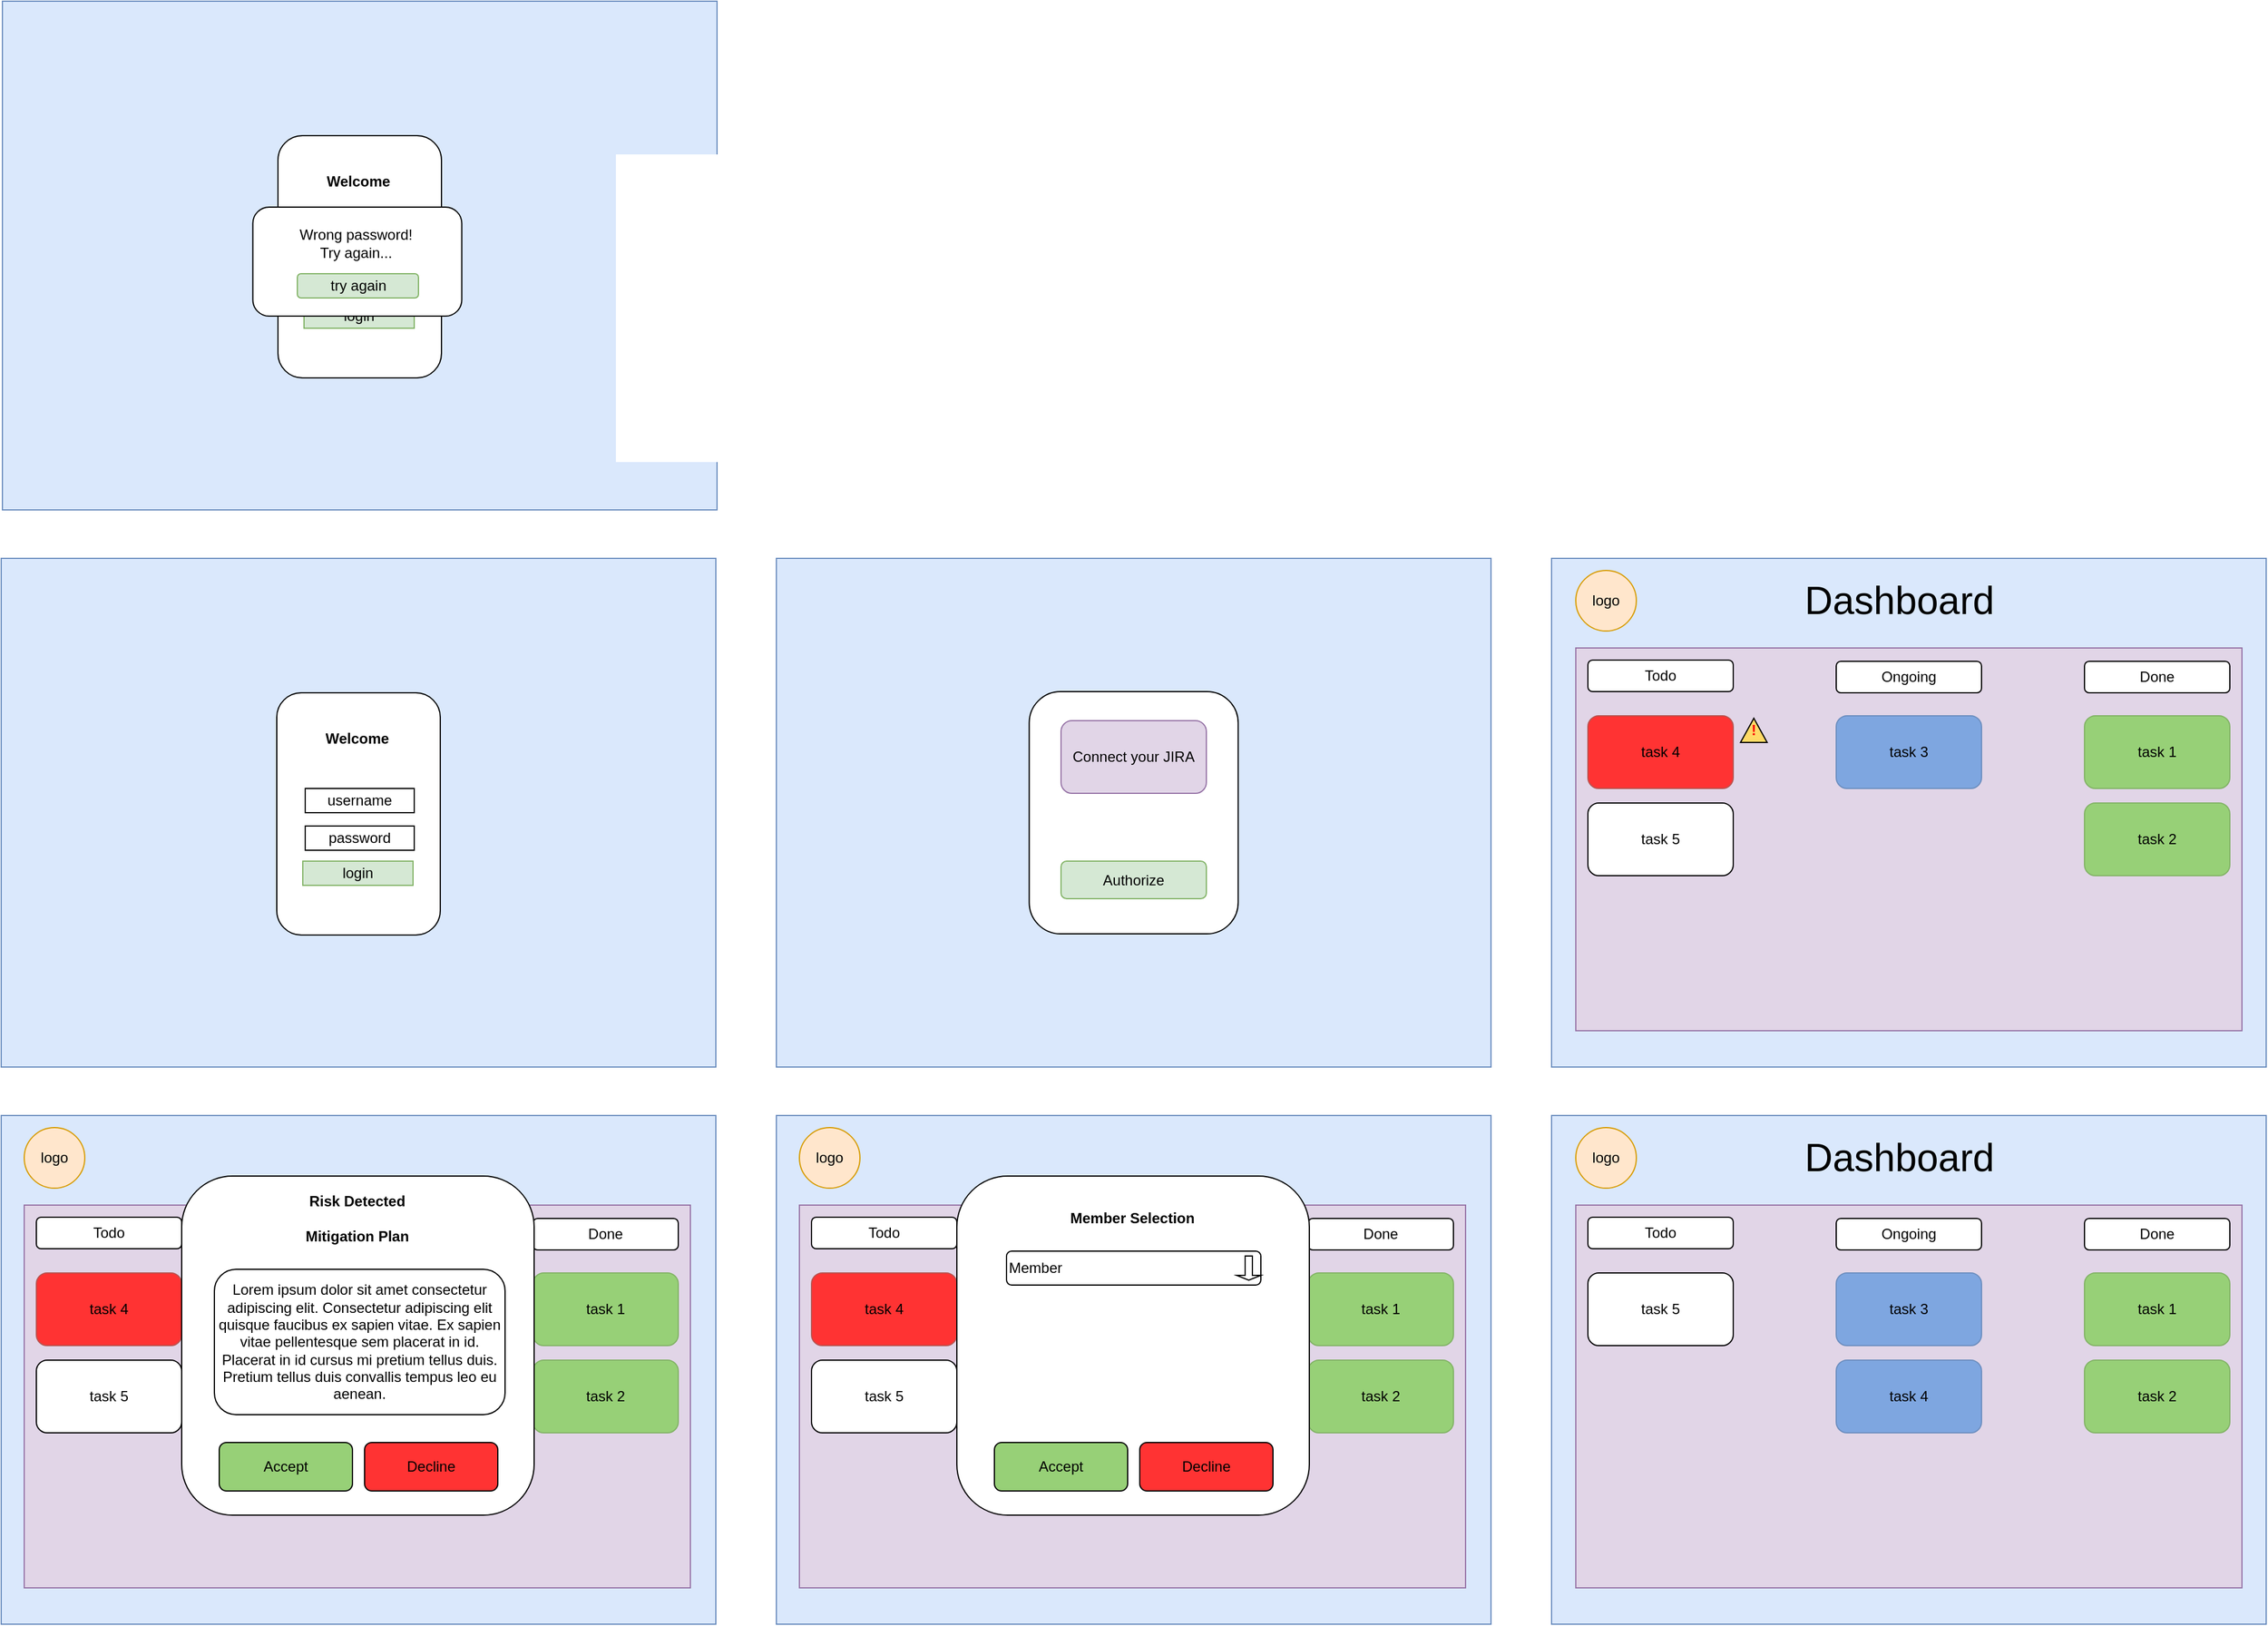 <mxfile version="28.1.0">
  <diagram name="Page-1" id="VqDgL3Xh2LhGNzMud35-">
    <mxGraphModel dx="1509" dy="2027" grid="1" gridSize="10" guides="1" tooltips="1" connect="1" arrows="1" fold="1" page="1" pageScale="1" pageWidth="850" pageHeight="1100" math="0" shadow="0">
      <root>
        <mxCell id="0" />
        <mxCell id="1" parent="0" />
        <mxCell id="_iMaxltSltyhO5bxiZkw-54" value="&lt;font style=&quot;font-size: 32px;&quot;&gt;Dashboard&lt;/font&gt;" style="text;strokeColor=none;fillColor=none;align=left;verticalAlign=middle;spacingLeft=4;spacingRight=4;overflow=hidden;points=[[0,0.5],[1,0.5]];portConstraint=eastwest;rotatable=0;whiteSpace=wrap;html=1;" vertex="1" parent="1">
          <mxGeometry x="246" y="560" width="200" height="50" as="geometry" />
        </mxCell>
        <mxCell id="_iMaxltSltyhO5bxiZkw-1" value="" style="rounded=0;whiteSpace=wrap;html=1;fillColor=#dae8fc;strokeColor=#6c8ebf;" vertex="1" parent="1">
          <mxGeometry x="30" y="80" width="590" height="420" as="geometry" />
        </mxCell>
        <mxCell id="_iMaxltSltyhO5bxiZkw-2" value="" style="rounded=0;whiteSpace=wrap;html=1;fillColor=#dae8fc;strokeColor=#6c8ebf;" vertex="1" parent="1">
          <mxGeometry x="670" y="80" width="590" height="420" as="geometry" />
        </mxCell>
        <mxCell id="_iMaxltSltyhO5bxiZkw-3" value="" style="rounded=0;whiteSpace=wrap;html=1;fillColor=#dae8fc;strokeColor=#6c8ebf;" vertex="1" parent="1">
          <mxGeometry x="1310" y="80" width="590" height="420" as="geometry" />
        </mxCell>
        <mxCell id="_iMaxltSltyhO5bxiZkw-4" value="" style="rounded=0;whiteSpace=wrap;html=1;fillColor=#dae8fc;strokeColor=#6c8ebf;" vertex="1" parent="1">
          <mxGeometry x="30" y="540" width="590" height="420" as="geometry" />
        </mxCell>
        <mxCell id="_iMaxltSltyhO5bxiZkw-5" value="" style="rounded=0;whiteSpace=wrap;html=1;" vertex="1" parent="1">
          <mxGeometry x="670" y="540" width="590" height="420" as="geometry" />
        </mxCell>
        <mxCell id="_iMaxltSltyhO5bxiZkw-6" value="" style="rounded=0;whiteSpace=wrap;html=1;" vertex="1" parent="1">
          <mxGeometry x="1310" y="540" width="590" height="420" as="geometry" />
        </mxCell>
        <mxCell id="_iMaxltSltyhO5bxiZkw-8" value="" style="rounded=1;whiteSpace=wrap;html=1;" vertex="1" parent="1">
          <mxGeometry x="257.5" y="191" width="135" height="200" as="geometry" />
        </mxCell>
        <mxCell id="_iMaxltSltyhO5bxiZkw-9" value="&lt;div align=&quot;center&quot;&gt;&lt;b&gt;Welcome&lt;/b&gt;&lt;/div&gt;" style="text;strokeColor=none;fillColor=none;align=center;verticalAlign=middle;spacingLeft=4;spacingRight=4;overflow=hidden;points=[[0,0.5],[1,0.5]];portConstraint=eastwest;rotatable=0;whiteSpace=wrap;html=1;" vertex="1" parent="1">
          <mxGeometry x="284" y="214" width="80" height="30" as="geometry" />
        </mxCell>
        <mxCell id="_iMaxltSltyhO5bxiZkw-12" value="username" style="rounded=0;whiteSpace=wrap;html=1;" vertex="1" parent="1">
          <mxGeometry x="281" y="270" width="90" height="20" as="geometry" />
        </mxCell>
        <mxCell id="_iMaxltSltyhO5bxiZkw-13" value="password" style="rounded=0;whiteSpace=wrap;html=1;" vertex="1" parent="1">
          <mxGeometry x="281" y="301" width="90" height="20" as="geometry" />
        </mxCell>
        <mxCell id="_iMaxltSltyhO5bxiZkw-14" value="login" style="rounded=0;whiteSpace=wrap;html=1;fillColor=#d5e8d4;strokeColor=#82b366;" vertex="1" parent="1">
          <mxGeometry x="279" y="330" width="91" height="20" as="geometry" />
        </mxCell>
        <mxCell id="_iMaxltSltyhO5bxiZkw-21" value="" style="rounded=1;whiteSpace=wrap;html=1;" vertex="1" parent="1">
          <mxGeometry x="878.75" y="190" width="172.5" height="200" as="geometry" />
        </mxCell>
        <mxCell id="_iMaxltSltyhO5bxiZkw-22" value="Connect your JIRA" style="rounded=1;whiteSpace=wrap;html=1;fillColor=#e1d5e7;strokeColor=#9673a6;" vertex="1" parent="1">
          <mxGeometry x="905" y="214" width="120" height="60" as="geometry" />
        </mxCell>
        <mxCell id="_iMaxltSltyhO5bxiZkw-23" value="Authorize" style="rounded=1;whiteSpace=wrap;html=1;fillColor=#d5e8d4;strokeColor=#82b366;" vertex="1" parent="1">
          <mxGeometry x="905" y="330" width="120" height="31" as="geometry" />
        </mxCell>
        <mxCell id="_iMaxltSltyhO5bxiZkw-24" value="logo" style="ellipse;whiteSpace=wrap;html=1;aspect=fixed;fillColor=#ffe6cc;strokeColor=#d79b00;" vertex="1" parent="1">
          <mxGeometry x="1330" y="90" width="50" height="50" as="geometry" />
        </mxCell>
        <mxCell id="_iMaxltSltyhO5bxiZkw-25" value="" style="rounded=0;whiteSpace=wrap;html=1;fillColor=#e1d5e7;strokeColor=#9673a6;" vertex="1" parent="1">
          <mxGeometry x="1330" y="154" width="550" height="316" as="geometry" />
        </mxCell>
        <mxCell id="_iMaxltSltyhO5bxiZkw-26" value="Todo" style="rounded=1;whiteSpace=wrap;html=1;" vertex="1" parent="1">
          <mxGeometry x="1340" y="164" width="120" height="26" as="geometry" />
        </mxCell>
        <mxCell id="_iMaxltSltyhO5bxiZkw-27" value="task 4" style="rounded=1;whiteSpace=wrap;html=1;fillColor=#FF3333;strokeColor=#b85450;" vertex="1" parent="1">
          <mxGeometry x="1340" y="210" width="120" height="60" as="geometry" />
        </mxCell>
        <mxCell id="_iMaxltSltyhO5bxiZkw-28" value="task 5" style="rounded=1;whiteSpace=wrap;html=1;" vertex="1" parent="1">
          <mxGeometry x="1340" y="282" width="120" height="60" as="geometry" />
        </mxCell>
        <mxCell id="_iMaxltSltyhO5bxiZkw-29" value="Done" style="rounded=1;whiteSpace=wrap;html=1;" vertex="1" parent="1">
          <mxGeometry x="1750" y="165" width="120" height="26" as="geometry" />
        </mxCell>
        <mxCell id="_iMaxltSltyhO5bxiZkw-30" value="Ongoing" style="rounded=1;whiteSpace=wrap;html=1;" vertex="1" parent="1">
          <mxGeometry x="1545" y="165" width="120" height="26" as="geometry" />
        </mxCell>
        <mxCell id="_iMaxltSltyhO5bxiZkw-31" value="task 3" style="rounded=1;whiteSpace=wrap;html=1;fillColor=#7EA6E0;strokeColor=#6c8ebf;" vertex="1" parent="1">
          <mxGeometry x="1545" y="210" width="120" height="60" as="geometry" />
        </mxCell>
        <mxCell id="_iMaxltSltyhO5bxiZkw-32" value="task 1" style="rounded=1;whiteSpace=wrap;html=1;fillColor=#97D077;strokeColor=#82b366;" vertex="1" parent="1">
          <mxGeometry x="1750" y="210" width="120" height="60" as="geometry" />
        </mxCell>
        <mxCell id="_iMaxltSltyhO5bxiZkw-33" value="task 2" style="rounded=1;whiteSpace=wrap;html=1;fillColor=#97D077;strokeColor=#82b366;" vertex="1" parent="1">
          <mxGeometry x="1750" y="282" width="120" height="60" as="geometry" />
        </mxCell>
        <mxCell id="_iMaxltSltyhO5bxiZkw-34" value="" style="triangle;whiteSpace=wrap;html=1;rotation=-90;fillColor=#FFD966;" vertex="1" parent="1">
          <mxGeometry x="1467" y="211" width="20" height="22" as="geometry" />
        </mxCell>
        <mxCell id="_iMaxltSltyhO5bxiZkw-35" value="&lt;b&gt;&lt;span style=&quot;color: rgb(248, 0, 0);&quot;&gt;!&lt;/span&gt;&lt;/b&gt;" style="text;strokeColor=none;fillColor=none;align=left;verticalAlign=middle;spacingLeft=4;spacingRight=4;overflow=hidden;points=[[0,0.5],[1,0.5]];portConstraint=eastwest;rotatable=0;whiteSpace=wrap;html=1;" vertex="1" parent="1">
          <mxGeometry x="1469" y="207" width="80" height="30" as="geometry" />
        </mxCell>
        <mxCell id="_iMaxltSltyhO5bxiZkw-36" value="logo" style="ellipse;whiteSpace=wrap;html=1;aspect=fixed;fillColor=#ffe6cc;strokeColor=#d79b00;" vertex="1" parent="1">
          <mxGeometry x="49" y="550" width="50" height="50" as="geometry" />
        </mxCell>
        <mxCell id="_iMaxltSltyhO5bxiZkw-37" value="" style="rounded=0;whiteSpace=wrap;html=1;fillColor=#e1d5e7;strokeColor=#9673a6;" vertex="1" parent="1">
          <mxGeometry x="49" y="614" width="550" height="316" as="geometry" />
        </mxCell>
        <mxCell id="_iMaxltSltyhO5bxiZkw-38" value="Todo" style="rounded=1;whiteSpace=wrap;html=1;" vertex="1" parent="1">
          <mxGeometry x="59" y="624" width="120" height="26" as="geometry" />
        </mxCell>
        <mxCell id="_iMaxltSltyhO5bxiZkw-39" value="task 4" style="rounded=1;whiteSpace=wrap;html=1;fillColor=#FF3333;strokeColor=#b85450;" vertex="1" parent="1">
          <mxGeometry x="59" y="670" width="120" height="60" as="geometry" />
        </mxCell>
        <mxCell id="_iMaxltSltyhO5bxiZkw-40" value="task 5" style="rounded=1;whiteSpace=wrap;html=1;" vertex="1" parent="1">
          <mxGeometry x="59" y="742" width="120" height="60" as="geometry" />
        </mxCell>
        <mxCell id="_iMaxltSltyhO5bxiZkw-41" value="Done" style="rounded=1;whiteSpace=wrap;html=1;" vertex="1" parent="1">
          <mxGeometry x="469" y="625" width="120" height="26" as="geometry" />
        </mxCell>
        <mxCell id="_iMaxltSltyhO5bxiZkw-42" value="Ongoing" style="rounded=1;whiteSpace=wrap;html=1;" vertex="1" parent="1">
          <mxGeometry x="264" y="625" width="120" height="26" as="geometry" />
        </mxCell>
        <mxCell id="_iMaxltSltyhO5bxiZkw-43" value="task 3" style="rounded=1;whiteSpace=wrap;html=1;fillColor=#7EA6E0;strokeColor=#6c8ebf;" vertex="1" parent="1">
          <mxGeometry x="264" y="670" width="120" height="60" as="geometry" />
        </mxCell>
        <mxCell id="_iMaxltSltyhO5bxiZkw-44" value="task 1" style="rounded=1;whiteSpace=wrap;html=1;fillColor=#97D077;strokeColor=#82b366;" vertex="1" parent="1">
          <mxGeometry x="469" y="670" width="120" height="60" as="geometry" />
        </mxCell>
        <mxCell id="_iMaxltSltyhO5bxiZkw-45" value="task 2" style="rounded=1;whiteSpace=wrap;html=1;fillColor=#97D077;strokeColor=#82b366;" vertex="1" parent="1">
          <mxGeometry x="469" y="742" width="120" height="60" as="geometry" />
        </mxCell>
        <mxCell id="_iMaxltSltyhO5bxiZkw-46" value="" style="triangle;whiteSpace=wrap;html=1;rotation=-90;fillColor=#FFD966;" vertex="1" parent="1">
          <mxGeometry x="186" y="671" width="20" height="22" as="geometry" />
        </mxCell>
        <mxCell id="_iMaxltSltyhO5bxiZkw-47" value="&lt;b&gt;&lt;span style=&quot;color: rgb(248, 0, 0);&quot;&gt;!&lt;/span&gt;&lt;/b&gt;" style="text;strokeColor=none;fillColor=none;align=left;verticalAlign=middle;spacingLeft=4;spacingRight=4;overflow=hidden;points=[[0,0.5],[1,0.5]];portConstraint=eastwest;rotatable=0;whiteSpace=wrap;html=1;" vertex="1" parent="1">
          <mxGeometry x="188" y="667" width="80" height="30" as="geometry" />
        </mxCell>
        <mxCell id="_iMaxltSltyhO5bxiZkw-48" value="" style="rounded=1;whiteSpace=wrap;html=1;" vertex="1" parent="1">
          <mxGeometry x="179" y="590" width="291" height="280" as="geometry" />
        </mxCell>
        <mxCell id="_iMaxltSltyhO5bxiZkw-49" value="&lt;div&gt;Risk Detected&lt;/div&gt;&lt;div&gt;&lt;br&gt;&lt;/div&gt;&lt;div&gt;Mitigation Plan&lt;/div&gt;" style="text;strokeColor=none;fillColor=none;align=center;verticalAlign=middle;spacingLeft=4;spacingRight=4;overflow=hidden;points=[[0,0.5],[1,0.5]];portConstraint=eastwest;rotatable=0;whiteSpace=wrap;html=1;fontStyle=1" vertex="1" parent="1">
          <mxGeometry x="267" y="600" width="114" height="50" as="geometry" />
        </mxCell>
        <mxCell id="_iMaxltSltyhO5bxiZkw-50" value="Lorem ipsum dolor sit amet consectetur adipiscing elit. Consectetur adipiscing elit quisque faucibus ex sapien vitae. Ex sapien vitae pellentesque sem placerat in id. Placerat in id cursus mi pretium tellus duis. Pretium tellus duis convallis tempus leo eu aenean." style="rounded=1;whiteSpace=wrap;html=1;align=center;" vertex="1" parent="1">
          <mxGeometry x="206" y="667" width="240" height="120" as="geometry" />
        </mxCell>
        <mxCell id="_iMaxltSltyhO5bxiZkw-51" value="Accept" style="rounded=1;whiteSpace=wrap;html=1;labelBackgroundColor=#97D077;fillColor=#97D077;" vertex="1" parent="1">
          <mxGeometry x="210" y="810" width="110" height="40" as="geometry" />
        </mxCell>
        <mxCell id="_iMaxltSltyhO5bxiZkw-52" value="Decline" style="rounded=1;whiteSpace=wrap;html=1;labelBackgroundColor=#FF3333;fillColor=#FF3333;" vertex="1" parent="1">
          <mxGeometry x="330" y="810" width="110" height="40" as="geometry" />
        </mxCell>
        <mxCell id="_iMaxltSltyhO5bxiZkw-53" value="&lt;font style=&quot;font-size: 32px;&quot;&gt;Dashboard&lt;/font&gt;" style="text;strokeColor=none;fillColor=none;align=left;verticalAlign=middle;spacingLeft=4;spacingRight=4;overflow=hidden;points=[[0,0.5],[1,0.5]];portConstraint=eastwest;rotatable=0;whiteSpace=wrap;html=1;" vertex="1" parent="1">
          <mxGeometry x="1513" y="90" width="200" height="50" as="geometry" />
        </mxCell>
        <mxCell id="_iMaxltSltyhO5bxiZkw-55" value="&lt;font style=&quot;font-size: 32px;&quot;&gt;Dashboard&lt;/font&gt;" style="text;strokeColor=none;fillColor=none;align=left;verticalAlign=middle;spacingLeft=4;spacingRight=4;overflow=hidden;points=[[0,0.5],[1,0.5]];portConstraint=eastwest;rotatable=0;whiteSpace=wrap;html=1;" vertex="1" parent="1">
          <mxGeometry x="886" y="560" width="200" height="50" as="geometry" />
        </mxCell>
        <mxCell id="_iMaxltSltyhO5bxiZkw-56" value="" style="rounded=0;whiteSpace=wrap;html=1;fillColor=#dae8fc;strokeColor=#6c8ebf;" vertex="1" parent="1">
          <mxGeometry x="670" y="540" width="590" height="420" as="geometry" />
        </mxCell>
        <mxCell id="_iMaxltSltyhO5bxiZkw-57" value="logo" style="ellipse;whiteSpace=wrap;html=1;aspect=fixed;fillColor=#ffe6cc;strokeColor=#d79b00;" vertex="1" parent="1">
          <mxGeometry x="689" y="550" width="50" height="50" as="geometry" />
        </mxCell>
        <mxCell id="_iMaxltSltyhO5bxiZkw-58" value="" style="rounded=0;whiteSpace=wrap;html=1;fillColor=#e1d5e7;strokeColor=#9673a6;" vertex="1" parent="1">
          <mxGeometry x="689" y="614" width="550" height="316" as="geometry" />
        </mxCell>
        <mxCell id="_iMaxltSltyhO5bxiZkw-59" value="Todo" style="rounded=1;whiteSpace=wrap;html=1;" vertex="1" parent="1">
          <mxGeometry x="699" y="624" width="120" height="26" as="geometry" />
        </mxCell>
        <mxCell id="_iMaxltSltyhO5bxiZkw-60" value="task 4" style="rounded=1;whiteSpace=wrap;html=1;fillColor=#FF3333;strokeColor=#b85450;" vertex="1" parent="1">
          <mxGeometry x="699" y="670" width="120" height="60" as="geometry" />
        </mxCell>
        <mxCell id="_iMaxltSltyhO5bxiZkw-61" value="task 5" style="rounded=1;whiteSpace=wrap;html=1;" vertex="1" parent="1">
          <mxGeometry x="699" y="742" width="120" height="60" as="geometry" />
        </mxCell>
        <mxCell id="_iMaxltSltyhO5bxiZkw-62" value="Done" style="rounded=1;whiteSpace=wrap;html=1;" vertex="1" parent="1">
          <mxGeometry x="1109" y="625" width="120" height="26" as="geometry" />
        </mxCell>
        <mxCell id="_iMaxltSltyhO5bxiZkw-63" value="Ongoing" style="rounded=1;whiteSpace=wrap;html=1;" vertex="1" parent="1">
          <mxGeometry x="904" y="625" width="120" height="26" as="geometry" />
        </mxCell>
        <mxCell id="_iMaxltSltyhO5bxiZkw-64" value="task 3" style="rounded=1;whiteSpace=wrap;html=1;fillColor=#7EA6E0;strokeColor=#6c8ebf;" vertex="1" parent="1">
          <mxGeometry x="904" y="670" width="120" height="60" as="geometry" />
        </mxCell>
        <mxCell id="_iMaxltSltyhO5bxiZkw-65" value="task 1" style="rounded=1;whiteSpace=wrap;html=1;fillColor=#97D077;strokeColor=#82b366;" vertex="1" parent="1">
          <mxGeometry x="1109" y="670" width="120" height="60" as="geometry" />
        </mxCell>
        <mxCell id="_iMaxltSltyhO5bxiZkw-66" value="task 2" style="rounded=1;whiteSpace=wrap;html=1;fillColor=#97D077;strokeColor=#82b366;" vertex="1" parent="1">
          <mxGeometry x="1109" y="742" width="120" height="60" as="geometry" />
        </mxCell>
        <mxCell id="_iMaxltSltyhO5bxiZkw-67" value="" style="triangle;whiteSpace=wrap;html=1;rotation=-90;fillColor=#FFD966;" vertex="1" parent="1">
          <mxGeometry x="826" y="671" width="20" height="22" as="geometry" />
        </mxCell>
        <mxCell id="_iMaxltSltyhO5bxiZkw-68" value="&lt;b&gt;&lt;span style=&quot;color: rgb(248, 0, 0);&quot;&gt;!&lt;/span&gt;&lt;/b&gt;" style="text;strokeColor=none;fillColor=none;align=left;verticalAlign=middle;spacingLeft=4;spacingRight=4;overflow=hidden;points=[[0,0.5],[1,0.5]];portConstraint=eastwest;rotatable=0;whiteSpace=wrap;html=1;" vertex="1" parent="1">
          <mxGeometry x="828" y="667" width="80" height="30" as="geometry" />
        </mxCell>
        <mxCell id="_iMaxltSltyhO5bxiZkw-69" value="" style="rounded=1;whiteSpace=wrap;html=1;" vertex="1" parent="1">
          <mxGeometry x="819" y="590" width="291" height="280" as="geometry" />
        </mxCell>
        <mxCell id="_iMaxltSltyhO5bxiZkw-70" value="Member Selection" style="text;strokeColor=none;fillColor=none;align=center;verticalAlign=middle;spacingLeft=4;spacingRight=4;overflow=hidden;points=[[0,0.5],[1,0.5]];portConstraint=eastwest;rotatable=0;whiteSpace=wrap;html=1;fontStyle=1" vertex="1" parent="1">
          <mxGeometry x="907" y="600" width="114" height="50" as="geometry" />
        </mxCell>
        <mxCell id="_iMaxltSltyhO5bxiZkw-72" value="Accept" style="rounded=1;whiteSpace=wrap;html=1;labelBackgroundColor=#97D077;fillColor=#97D077;" vertex="1" parent="1">
          <mxGeometry x="850" y="810" width="110" height="40" as="geometry" />
        </mxCell>
        <mxCell id="_iMaxltSltyhO5bxiZkw-73" value="Decline" style="rounded=1;whiteSpace=wrap;html=1;labelBackgroundColor=#FF3333;fillColor=#FF3333;" vertex="1" parent="1">
          <mxGeometry x="970" y="810" width="110" height="40" as="geometry" />
        </mxCell>
        <mxCell id="_iMaxltSltyhO5bxiZkw-74" value="&lt;div align=&quot;left&quot;&gt;Member&lt;/div&gt;" style="rounded=1;whiteSpace=wrap;html=1;align=left;" vertex="1" parent="1">
          <mxGeometry x="860" y="652" width="210" height="28" as="geometry" />
        </mxCell>
        <mxCell id="_iMaxltSltyhO5bxiZkw-75" value="" style="shape=singleArrow;direction=south;whiteSpace=wrap;html=1;" vertex="1" parent="1">
          <mxGeometry x="1050" y="656" width="20" height="20" as="geometry" />
        </mxCell>
        <mxCell id="_iMaxltSltyhO5bxiZkw-77" value="" style="rounded=0;whiteSpace=wrap;html=1;fillColor=#dae8fc;strokeColor=#6c8ebf;" vertex="1" parent="1">
          <mxGeometry x="1310" y="540" width="590" height="420" as="geometry" />
        </mxCell>
        <mxCell id="_iMaxltSltyhO5bxiZkw-78" value="logo" style="ellipse;whiteSpace=wrap;html=1;aspect=fixed;fillColor=#ffe6cc;strokeColor=#d79b00;" vertex="1" parent="1">
          <mxGeometry x="1330" y="550" width="50" height="50" as="geometry" />
        </mxCell>
        <mxCell id="_iMaxltSltyhO5bxiZkw-79" value="" style="rounded=0;whiteSpace=wrap;html=1;fillColor=#e1d5e7;strokeColor=#9673a6;" vertex="1" parent="1">
          <mxGeometry x="1330" y="614" width="550" height="316" as="geometry" />
        </mxCell>
        <mxCell id="_iMaxltSltyhO5bxiZkw-80" value="Todo" style="rounded=1;whiteSpace=wrap;html=1;" vertex="1" parent="1">
          <mxGeometry x="1340" y="624" width="120" height="26" as="geometry" />
        </mxCell>
        <mxCell id="_iMaxltSltyhO5bxiZkw-81" value="task 4" style="rounded=1;whiteSpace=wrap;html=1;fillColor=#7EA6E0;strokeColor=#6c8ebf;" vertex="1" parent="1">
          <mxGeometry x="1545" y="742" width="120" height="60" as="geometry" />
        </mxCell>
        <mxCell id="_iMaxltSltyhO5bxiZkw-82" value="task 5" style="rounded=1;whiteSpace=wrap;html=1;" vertex="1" parent="1">
          <mxGeometry x="1340" y="670" width="120" height="60" as="geometry" />
        </mxCell>
        <mxCell id="_iMaxltSltyhO5bxiZkw-83" value="Done" style="rounded=1;whiteSpace=wrap;html=1;" vertex="1" parent="1">
          <mxGeometry x="1750" y="625" width="120" height="26" as="geometry" />
        </mxCell>
        <mxCell id="_iMaxltSltyhO5bxiZkw-84" value="Ongoing" style="rounded=1;whiteSpace=wrap;html=1;" vertex="1" parent="1">
          <mxGeometry x="1545" y="625" width="120" height="26" as="geometry" />
        </mxCell>
        <mxCell id="_iMaxltSltyhO5bxiZkw-85" value="task 3" style="rounded=1;whiteSpace=wrap;html=1;fillColor=#7EA6E0;strokeColor=#6c8ebf;" vertex="1" parent="1">
          <mxGeometry x="1545" y="670" width="120" height="60" as="geometry" />
        </mxCell>
        <mxCell id="_iMaxltSltyhO5bxiZkw-86" value="task 1" style="rounded=1;whiteSpace=wrap;html=1;fillColor=#97D077;strokeColor=#82b366;" vertex="1" parent="1">
          <mxGeometry x="1750" y="670" width="120" height="60" as="geometry" />
        </mxCell>
        <mxCell id="_iMaxltSltyhO5bxiZkw-87" value="task 2" style="rounded=1;whiteSpace=wrap;html=1;fillColor=#97D077;strokeColor=#82b366;" vertex="1" parent="1">
          <mxGeometry x="1750" y="742" width="120" height="60" as="geometry" />
        </mxCell>
        <mxCell id="_iMaxltSltyhO5bxiZkw-90" value="&lt;font style=&quot;font-size: 32px;&quot;&gt;Dashboard&lt;/font&gt;" style="text;strokeColor=none;fillColor=none;align=left;verticalAlign=middle;spacingLeft=4;spacingRight=4;overflow=hidden;points=[[0,0.5],[1,0.5]];portConstraint=eastwest;rotatable=0;whiteSpace=wrap;html=1;" vertex="1" parent="1">
          <mxGeometry x="1513" y="550" width="200" height="50" as="geometry" />
        </mxCell>
        <mxCell id="_iMaxltSltyhO5bxiZkw-91" value="" style="rounded=0;whiteSpace=wrap;html=1;fillColor=#dae8fc;strokeColor=#6c8ebf;" vertex="1" parent="1">
          <mxGeometry x="31" y="-380" width="590" height="420" as="geometry" />
        </mxCell>
        <mxCell id="_iMaxltSltyhO5bxiZkw-92" value="" style="rounded=1;whiteSpace=wrap;html=1;" vertex="1" parent="1">
          <mxGeometry x="258.5" y="-269" width="135" height="200" as="geometry" />
        </mxCell>
        <mxCell id="_iMaxltSltyhO5bxiZkw-93" value="&lt;div align=&quot;center&quot;&gt;&lt;b&gt;Welcome&lt;/b&gt;&lt;/div&gt;" style="text;strokeColor=none;fillColor=none;align=center;verticalAlign=middle;spacingLeft=4;spacingRight=4;overflow=hidden;points=[[0,0.5],[1,0.5]];portConstraint=eastwest;rotatable=0;whiteSpace=wrap;html=1;" vertex="1" parent="1">
          <mxGeometry x="285" y="-246" width="80" height="30" as="geometry" />
        </mxCell>
        <mxCell id="_iMaxltSltyhO5bxiZkw-94" value="username" style="rounded=0;whiteSpace=wrap;html=1;" vertex="1" parent="1">
          <mxGeometry x="282" y="-190" width="90" height="20" as="geometry" />
        </mxCell>
        <mxCell id="_iMaxltSltyhO5bxiZkw-95" value="password" style="rounded=0;whiteSpace=wrap;html=1;" vertex="1" parent="1">
          <mxGeometry x="282" y="-159" width="90" height="20" as="geometry" />
        </mxCell>
        <mxCell id="_iMaxltSltyhO5bxiZkw-96" value="login" style="rounded=0;whiteSpace=wrap;html=1;fillColor=#d5e8d4;strokeColor=#82b366;" vertex="1" parent="1">
          <mxGeometry x="280" y="-130" width="91" height="20" as="geometry" />
        </mxCell>
        <mxCell id="_iMaxltSltyhO5bxiZkw-97" value="" style="rounded=1;whiteSpace=wrap;html=1;" vertex="1" parent="1">
          <mxGeometry x="237.75" y="-210" width="172.5" height="90" as="geometry" />
        </mxCell>
        <mxCell id="_iMaxltSltyhO5bxiZkw-98" value="Wrong password!&lt;br&gt;&lt;div&gt;Try again...&lt;/div&gt;" style="text;strokeColor=none;fillColor=none;align=center;verticalAlign=middle;spacingLeft=4;spacingRight=4;overflow=hidden;points=[[0,0.5],[1,0.5]];portConstraint=eastwest;rotatable=0;whiteSpace=wrap;html=1;" vertex="1" parent="1">
          <mxGeometry x="268" y="-205" width="110" height="50" as="geometry" />
        </mxCell>
        <mxCell id="_iMaxltSltyhO5bxiZkw-99" value="try again" style="rounded=1;whiteSpace=wrap;html=1;fillColor=#d5e8d4;strokeColor=#82b366;" vertex="1" parent="1">
          <mxGeometry x="274.5" y="-155" width="100" height="20" as="geometry" />
        </mxCell>
      </root>
    </mxGraphModel>
  </diagram>
</mxfile>
